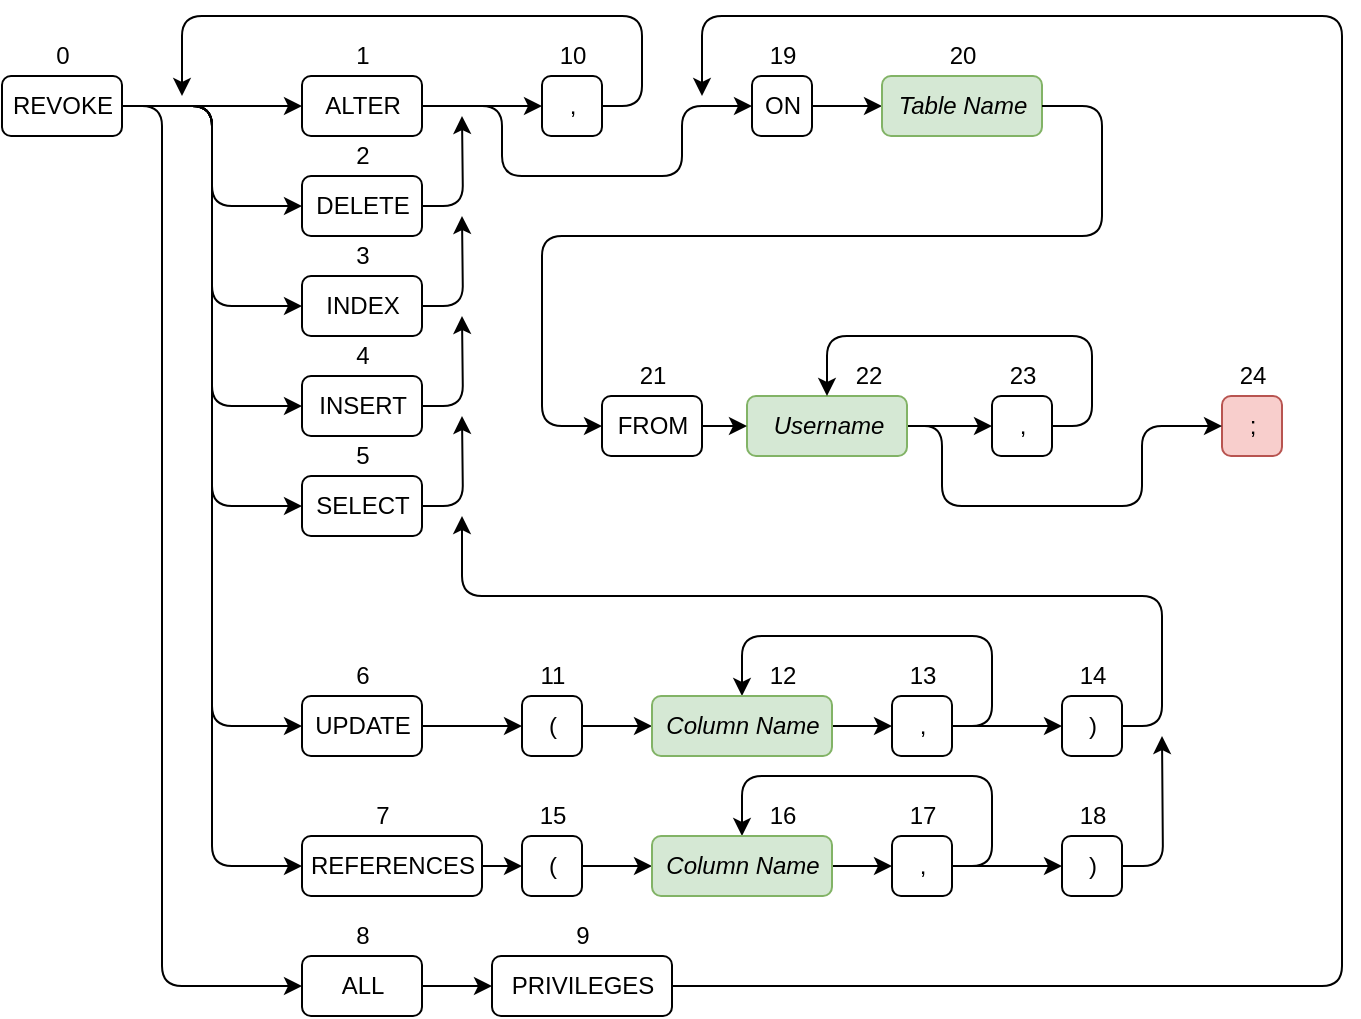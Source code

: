 <mxfile version="13.6.9" type="device"><diagram id="HH97DMklG3GvuwQJtJBX" name="Page-1"><mxGraphModel dx="1422" dy="804" grid="1" gridSize="10" guides="1" tooltips="1" connect="1" arrows="1" fold="1" page="1" pageScale="1" pageWidth="850" pageHeight="1100" math="0" shadow="0"><root><mxCell id="0"/><mxCell id="1" parent="0"/><mxCell id="w54cBLAl5rAkxmdbFsFD-27" style="edgeStyle=orthogonalEdgeStyle;orthogonalLoop=1;jettySize=auto;html=1;exitX=1;exitY=0.5;exitDx=0;exitDy=0;entryX=0;entryY=0.5;entryDx=0;entryDy=0;" parent="1" source="w54cBLAl5rAkxmdbFsFD-1" edge="1"><mxGeometry relative="1" as="geometry"><mxPoint x="180" y="95" as="targetPoint"/></mxGeometry></mxCell><mxCell id="w54cBLAl5rAkxmdbFsFD-126" style="edgeStyle=orthogonalEdgeStyle;orthogonalLoop=1;jettySize=auto;html=1;exitX=1;exitY=0.5;exitDx=0;exitDy=0;entryX=0;entryY=0.5;entryDx=0;entryDy=0;" parent="1" source="w54cBLAl5rAkxmdbFsFD-1" target="w54cBLAl5rAkxmdbFsFD-112" edge="1"><mxGeometry relative="1" as="geometry"/></mxCell><mxCell id="w54cBLAl5rAkxmdbFsFD-127" style="edgeStyle=orthogonalEdgeStyle;orthogonalLoop=1;jettySize=auto;html=1;exitX=1;exitY=0.5;exitDx=0;exitDy=0;entryX=0;entryY=0.5;entryDx=0;entryDy=0;" parent="1" source="w54cBLAl5rAkxmdbFsFD-1" target="w54cBLAl5rAkxmdbFsFD-114" edge="1"><mxGeometry relative="1" as="geometry"/></mxCell><mxCell id="w54cBLAl5rAkxmdbFsFD-128" style="edgeStyle=orthogonalEdgeStyle;orthogonalLoop=1;jettySize=auto;html=1;exitX=1;exitY=0.5;exitDx=0;exitDy=0;entryX=0;entryY=0.5;entryDx=0;entryDy=0;" parent="1" source="w54cBLAl5rAkxmdbFsFD-1" target="w54cBLAl5rAkxmdbFsFD-116" edge="1"><mxGeometry relative="1" as="geometry"/></mxCell><mxCell id="w54cBLAl5rAkxmdbFsFD-129" style="edgeStyle=orthogonalEdgeStyle;orthogonalLoop=1;jettySize=auto;html=1;exitX=1;exitY=0.5;exitDx=0;exitDy=0;entryX=0;entryY=0.5;entryDx=0;entryDy=0;" parent="1" source="w54cBLAl5rAkxmdbFsFD-1" target="w54cBLAl5rAkxmdbFsFD-118" edge="1"><mxGeometry relative="1" as="geometry"/></mxCell><mxCell id="w54cBLAl5rAkxmdbFsFD-130" style="edgeStyle=orthogonalEdgeStyle;orthogonalLoop=1;jettySize=auto;html=1;exitX=1;exitY=0.5;exitDx=0;exitDy=0;entryX=0;entryY=0.5;entryDx=0;entryDy=0;" parent="1" source="w54cBLAl5rAkxmdbFsFD-1" target="w54cBLAl5rAkxmdbFsFD-120" edge="1"><mxGeometry relative="1" as="geometry"/></mxCell><mxCell id="w54cBLAl5rAkxmdbFsFD-131" style="edgeStyle=orthogonalEdgeStyle;orthogonalLoop=1;jettySize=auto;html=1;exitX=1;exitY=0.5;exitDx=0;exitDy=0;entryX=0;entryY=0.5;entryDx=0;entryDy=0;" parent="1" source="w54cBLAl5rAkxmdbFsFD-1" target="w54cBLAl5rAkxmdbFsFD-122" edge="1"><mxGeometry relative="1" as="geometry"><Array as="points"><mxPoint x="110" y="95"/><mxPoint x="110" y="535"/></Array></mxGeometry></mxCell><mxCell id="pe3f59R0KPCphESlrHph-3" style="edgeStyle=orthogonalEdgeStyle;orthogonalLoop=1;jettySize=auto;html=1;exitX=1;exitY=0.5;exitDx=0;exitDy=0;entryX=0;entryY=0.5;entryDx=0;entryDy=0;" parent="1" source="w54cBLAl5rAkxmdbFsFD-1" target="pe3f59R0KPCphESlrHph-1" edge="1"><mxGeometry relative="1" as="geometry"/></mxCell><mxCell id="w54cBLAl5rAkxmdbFsFD-1" value="REVOKE" style="html=1;rounded=1;" parent="1" vertex="1"><mxGeometry x="30" y="80" width="60" height="30" as="geometry"/></mxCell><mxCell id="w54cBLAl5rAkxmdbFsFD-2" value="0" style="text;html=1;align=center;verticalAlign=middle;resizable=0;points=[];autosize=1;rounded=1;" parent="1" vertex="1"><mxGeometry x="50" y="60" width="20" height="20" as="geometry"/></mxCell><mxCell id="w54cBLAl5rAkxmdbFsFD-29" style="edgeStyle=orthogonalEdgeStyle;orthogonalLoop=1;jettySize=auto;html=1;exitX=1;exitY=0.5;exitDx=0;exitDy=0;entryX=0;entryY=0.5;entryDx=0;entryDy=0;" parent="1" source="w54cBLAl5rAkxmdbFsFD-110" target="w54cBLAl5rAkxmdbFsFD-45" edge="1"><mxGeometry relative="1" as="geometry"><mxPoint x="260" y="95" as="sourcePoint"/><mxPoint x="290" y="95" as="targetPoint"/></mxGeometry></mxCell><mxCell id="w54cBLAl5rAkxmdbFsFD-44" style="edgeStyle=orthogonalEdgeStyle;orthogonalLoop=1;jettySize=auto;html=1;exitX=1;exitY=0.5;exitDx=0;exitDy=0;" parent="1" source="w54cBLAl5rAkxmdbFsFD-45" edge="1"><mxGeometry relative="1" as="geometry"><mxPoint x="120" y="90" as="targetPoint"/><Array as="points"><mxPoint x="350" y="95"/><mxPoint x="350" y="50"/><mxPoint x="120" y="50"/></Array></mxGeometry></mxCell><mxCell id="w54cBLAl5rAkxmdbFsFD-45" value="," style="html=1;rounded=1;" parent="1" vertex="1"><mxGeometry x="300" y="80" width="30" height="30" as="geometry"/></mxCell><mxCell id="w54cBLAl5rAkxmdbFsFD-46" value="10" style="text;html=1;align=center;verticalAlign=middle;resizable=0;points=[];autosize=1;rounded=1;" parent="1" vertex="1"><mxGeometry x="300" y="60" width="30" height="20" as="geometry"/></mxCell><mxCell id="w54cBLAl5rAkxmdbFsFD-53" value=";" style="html=1;fillColor=#f8cecc;strokeColor=#b85450;rounded=1;" parent="1" vertex="1"><mxGeometry x="640" y="240" width="30" height="30" as="geometry"/></mxCell><mxCell id="w54cBLAl5rAkxmdbFsFD-54" value="24" style="text;html=1;align=center;verticalAlign=middle;resizable=0;points=[];autosize=1;rounded=1;" parent="1" vertex="1"><mxGeometry x="640" y="220" width="30" height="20" as="geometry"/></mxCell><mxCell id="w54cBLAl5rAkxmdbFsFD-76" style="edgeStyle=orthogonalEdgeStyle;orthogonalLoop=1;jettySize=auto;html=1;exitX=1;exitY=0.5;exitDx=0;exitDy=0;entryX=0;entryY=0.5;entryDx=0;entryDy=0;" parent="1" source="w54cBLAl5rAkxmdbFsFD-62" target="w54cBLAl5rAkxmdbFsFD-74" edge="1"><mxGeometry relative="1" as="geometry"><mxPoint x="555" y="95" as="targetPoint"/></mxGeometry></mxCell><mxCell id="w54cBLAl5rAkxmdbFsFD-62" value="ON" style="html=1;rounded=1;" parent="1" vertex="1"><mxGeometry x="405" y="80" width="30" height="30" as="geometry"/></mxCell><mxCell id="w54cBLAl5rAkxmdbFsFD-63" value="19" style="text;html=1;align=center;verticalAlign=middle;resizable=0;points=[];autosize=1;rounded=1;" parent="1" vertex="1"><mxGeometry x="405" y="60" width="30" height="20" as="geometry"/></mxCell><mxCell id="w54cBLAl5rAkxmdbFsFD-74" value="&lt;i&gt;Table Name&lt;/i&gt;" style="html=1;fillColor=#d5e8d4;strokeColor=#82b366;rounded=1;" parent="1" vertex="1"><mxGeometry x="470" y="80" width="80" height="30" as="geometry"/></mxCell><mxCell id="w54cBLAl5rAkxmdbFsFD-75" value="20" style="text;html=1;align=center;verticalAlign=middle;resizable=0;points=[];autosize=1;rounded=1;" parent="1" vertex="1"><mxGeometry x="495" y="60" width="30" height="20" as="geometry"/></mxCell><mxCell id="w54cBLAl5rAkxmdbFsFD-93" style="edgeStyle=orthogonalEdgeStyle;orthogonalLoop=1;jettySize=auto;html=1;exitX=1;exitY=0.5;exitDx=0;exitDy=0;entryX=0;entryY=0.5;entryDx=0;entryDy=0;" parent="1" source="w54cBLAl5rAkxmdbFsFD-74" target="w54cBLAl5rAkxmdbFsFD-170" edge="1"><mxGeometry relative="1" as="geometry"><mxPoint x="630" y="95" as="sourcePoint"/><mxPoint x="690" y="95" as="targetPoint"/><Array as="points"><mxPoint x="580" y="95"/><mxPoint x="580" y="160"/><mxPoint x="300" y="160"/><mxPoint x="300" y="255"/></Array></mxGeometry></mxCell><mxCell id="w54cBLAl5rAkxmdbFsFD-187" style="edgeStyle=orthogonalEdgeStyle;orthogonalLoop=1;jettySize=auto;html=1;exitX=1;exitY=0.5;exitDx=0;exitDy=0;entryX=0;entryY=0.5;entryDx=0;entryDy=0;" parent="1" source="w54cBLAl5rAkxmdbFsFD-110" target="w54cBLAl5rAkxmdbFsFD-62" edge="1"><mxGeometry relative="1" as="geometry"><Array as="points"><mxPoint x="280" y="95"/><mxPoint x="280" y="130"/><mxPoint x="370" y="130"/><mxPoint x="370" y="95"/></Array></mxGeometry></mxCell><mxCell id="w54cBLAl5rAkxmdbFsFD-110" value="ALTER" style="html=1;rounded=1;" parent="1" vertex="1"><mxGeometry x="180" y="80" width="60" height="30" as="geometry"/></mxCell><mxCell id="w54cBLAl5rAkxmdbFsFD-111" value="1" style="text;html=1;align=center;verticalAlign=middle;resizable=0;points=[];autosize=1;rounded=1;" parent="1" vertex="1"><mxGeometry x="200" y="60" width="20" height="20" as="geometry"/></mxCell><mxCell id="MTPqEMZYFRVsI5mLDNGk-6" style="edgeStyle=orthogonalEdgeStyle;rounded=1;orthogonalLoop=1;jettySize=auto;html=1;exitX=1;exitY=0.5;exitDx=0;exitDy=0;" edge="1" parent="1" source="w54cBLAl5rAkxmdbFsFD-112"><mxGeometry relative="1" as="geometry"><mxPoint x="260" y="100" as="targetPoint"/></mxGeometry></mxCell><mxCell id="w54cBLAl5rAkxmdbFsFD-112" value="DELETE" style="html=1;rounded=1;" parent="1" vertex="1"><mxGeometry x="180" y="130" width="60" height="30" as="geometry"/></mxCell><mxCell id="w54cBLAl5rAkxmdbFsFD-113" value="2" style="text;html=1;align=center;verticalAlign=middle;resizable=0;points=[];autosize=1;rounded=1;" parent="1" vertex="1"><mxGeometry x="200" y="110" width="20" height="20" as="geometry"/></mxCell><mxCell id="MTPqEMZYFRVsI5mLDNGk-5" style="edgeStyle=orthogonalEdgeStyle;rounded=1;orthogonalLoop=1;jettySize=auto;html=1;exitX=1;exitY=0.5;exitDx=0;exitDy=0;" edge="1" parent="1" source="w54cBLAl5rAkxmdbFsFD-114"><mxGeometry relative="1" as="geometry"><mxPoint x="260" y="150" as="targetPoint"/></mxGeometry></mxCell><mxCell id="w54cBLAl5rAkxmdbFsFD-114" value="INDEX" style="html=1;rounded=1;" parent="1" vertex="1"><mxGeometry x="180" y="180" width="60" height="30" as="geometry"/></mxCell><mxCell id="w54cBLAl5rAkxmdbFsFD-115" value="3" style="text;html=1;align=center;verticalAlign=middle;resizable=0;points=[];autosize=1;rounded=1;" parent="1" vertex="1"><mxGeometry x="200" y="160" width="20" height="20" as="geometry"/></mxCell><mxCell id="MTPqEMZYFRVsI5mLDNGk-4" style="edgeStyle=orthogonalEdgeStyle;rounded=1;orthogonalLoop=1;jettySize=auto;html=1;exitX=1;exitY=0.5;exitDx=0;exitDy=0;" edge="1" parent="1" source="w54cBLAl5rAkxmdbFsFD-116"><mxGeometry relative="1" as="geometry"><mxPoint x="260" y="200" as="targetPoint"/></mxGeometry></mxCell><mxCell id="w54cBLAl5rAkxmdbFsFD-116" value="INSERT" style="html=1;rounded=1;" parent="1" vertex="1"><mxGeometry x="180" y="230" width="60" height="30" as="geometry"/></mxCell><mxCell id="w54cBLAl5rAkxmdbFsFD-117" value="4" style="text;html=1;align=center;verticalAlign=middle;resizable=0;points=[];autosize=1;rounded=1;" parent="1" vertex="1"><mxGeometry x="200" y="210" width="20" height="20" as="geometry"/></mxCell><mxCell id="w54cBLAl5rAkxmdbFsFD-154" style="edgeStyle=orthogonalEdgeStyle;orthogonalLoop=1;jettySize=auto;html=1;exitX=1;exitY=0.5;exitDx=0;exitDy=0;entryX=0;entryY=0.5;entryDx=0;entryDy=0;" parent="1" source="w54cBLAl5rAkxmdbFsFD-118" target="w54cBLAl5rAkxmdbFsFD-136" edge="1"><mxGeometry relative="1" as="geometry"/></mxCell><mxCell id="w54cBLAl5rAkxmdbFsFD-118" value="UPDATE" style="html=1;rounded=1;" parent="1" vertex="1"><mxGeometry x="180" y="390" width="60" height="30" as="geometry"/></mxCell><mxCell id="w54cBLAl5rAkxmdbFsFD-119" value="6" style="text;html=1;align=center;verticalAlign=middle;resizable=0;points=[];autosize=1;rounded=1;" parent="1" vertex="1"><mxGeometry x="200" y="370" width="20" height="20" as="geometry"/></mxCell><mxCell id="w54cBLAl5rAkxmdbFsFD-155" style="edgeStyle=orthogonalEdgeStyle;orthogonalLoop=1;jettySize=auto;html=1;exitX=1;exitY=0.5;exitDx=0;exitDy=0;entryX=0;entryY=0.5;entryDx=0;entryDy=0;" parent="1" source="w54cBLAl5rAkxmdbFsFD-120" target="w54cBLAl5rAkxmdbFsFD-134" edge="1"><mxGeometry relative="1" as="geometry"/></mxCell><mxCell id="w54cBLAl5rAkxmdbFsFD-120" value="REFERENCES" style="html=1;rounded=1;" parent="1" vertex="1"><mxGeometry x="180" y="460" width="90" height="30" as="geometry"/></mxCell><mxCell id="w54cBLAl5rAkxmdbFsFD-121" value="7" style="text;html=1;align=center;verticalAlign=middle;resizable=0;points=[];autosize=1;rounded=1;" parent="1" vertex="1"><mxGeometry x="210" y="440" width="20" height="20" as="geometry"/></mxCell><mxCell id="w54cBLAl5rAkxmdbFsFD-132" style="edgeStyle=orthogonalEdgeStyle;orthogonalLoop=1;jettySize=auto;html=1;exitX=1;exitY=0.5;exitDx=0;exitDy=0;entryX=0;entryY=0.5;entryDx=0;entryDy=0;" parent="1" source="w54cBLAl5rAkxmdbFsFD-122" target="w54cBLAl5rAkxmdbFsFD-124" edge="1"><mxGeometry relative="1" as="geometry"/></mxCell><mxCell id="w54cBLAl5rAkxmdbFsFD-122" value="ALL" style="html=1;rounded=1;" parent="1" vertex="1"><mxGeometry x="180" y="520" width="60" height="30" as="geometry"/></mxCell><mxCell id="w54cBLAl5rAkxmdbFsFD-123" value="8" style="text;html=1;align=center;verticalAlign=middle;resizable=0;points=[];autosize=1;rounded=1;" parent="1" vertex="1"><mxGeometry x="200" y="500" width="20" height="20" as="geometry"/></mxCell><mxCell id="w54cBLAl5rAkxmdbFsFD-133" style="edgeStyle=orthogonalEdgeStyle;orthogonalLoop=1;jettySize=auto;html=1;exitX=1;exitY=0.5;exitDx=0;exitDy=0;" parent="1" source="w54cBLAl5rAkxmdbFsFD-124" edge="1"><mxGeometry relative="1" as="geometry"><mxPoint x="380" y="90" as="targetPoint"/><Array as="points"><mxPoint x="700" y="535"/><mxPoint x="700" y="50"/><mxPoint x="380" y="50"/></Array></mxGeometry></mxCell><mxCell id="w54cBLAl5rAkxmdbFsFD-124" value="PRIVILEGES" style="html=1;rounded=1;" parent="1" vertex="1"><mxGeometry x="275" y="520" width="90" height="30" as="geometry"/></mxCell><mxCell id="w54cBLAl5rAkxmdbFsFD-125" value="9" style="text;html=1;align=center;verticalAlign=middle;resizable=0;points=[];autosize=1;rounded=1;" parent="1" vertex="1"><mxGeometry x="310" y="500" width="20" height="20" as="geometry"/></mxCell><mxCell id="w54cBLAl5rAkxmdbFsFD-153" style="edgeStyle=orthogonalEdgeStyle;orthogonalLoop=1;jettySize=auto;html=1;exitX=1;exitY=0.5;exitDx=0;exitDy=0;entryX=0;entryY=0.5;entryDx=0;entryDy=0;" parent="1" source="w54cBLAl5rAkxmdbFsFD-134" target="w54cBLAl5rAkxmdbFsFD-150" edge="1"><mxGeometry relative="1" as="geometry"/></mxCell><mxCell id="w54cBLAl5rAkxmdbFsFD-134" value="(" style="html=1;rounded=1;" parent="1" vertex="1"><mxGeometry x="290" y="460" width="30" height="30" as="geometry"/></mxCell><mxCell id="w54cBLAl5rAkxmdbFsFD-135" value="15" style="text;html=1;align=center;verticalAlign=middle;resizable=0;points=[];autosize=1;rounded=1;" parent="1" vertex="1"><mxGeometry x="290" y="440" width="30" height="20" as="geometry"/></mxCell><mxCell id="w54cBLAl5rAkxmdbFsFD-152" style="edgeStyle=orthogonalEdgeStyle;orthogonalLoop=1;jettySize=auto;html=1;exitX=1;exitY=0.5;exitDx=0;exitDy=0;entryX=0;entryY=0.5;entryDx=0;entryDy=0;" parent="1" source="w54cBLAl5rAkxmdbFsFD-136" target="w54cBLAl5rAkxmdbFsFD-146" edge="1"><mxGeometry relative="1" as="geometry"/></mxCell><mxCell id="w54cBLAl5rAkxmdbFsFD-136" value="(" style="html=1;rounded=1;" parent="1" vertex="1"><mxGeometry x="290" y="390" width="30" height="30" as="geometry"/></mxCell><mxCell id="w54cBLAl5rAkxmdbFsFD-137" value="11" style="text;html=1;align=center;verticalAlign=middle;resizable=0;points=[];autosize=1;rounded=1;" parent="1" vertex="1"><mxGeometry x="290" y="370" width="30" height="20" as="geometry"/></mxCell><mxCell id="w54cBLAl5rAkxmdbFsFD-161" style="edgeStyle=orthogonalEdgeStyle;orthogonalLoop=1;jettySize=auto;html=1;exitX=1;exitY=0.5;exitDx=0;exitDy=0;entryX=0.5;entryY=0;entryDx=0;entryDy=0;" parent="1" source="w54cBLAl5rAkxmdbFsFD-138" target="w54cBLAl5rAkxmdbFsFD-150" edge="1"><mxGeometry relative="1" as="geometry"><Array as="points"><mxPoint x="525" y="475"/><mxPoint x="525" y="430"/><mxPoint x="400" y="430"/></Array></mxGeometry></mxCell><mxCell id="w54cBLAl5rAkxmdbFsFD-167" style="edgeStyle=orthogonalEdgeStyle;orthogonalLoop=1;jettySize=auto;html=1;exitX=1;exitY=0.5;exitDx=0;exitDy=0;" parent="1" source="w54cBLAl5rAkxmdbFsFD-138" target="w54cBLAl5rAkxmdbFsFD-164" edge="1"><mxGeometry relative="1" as="geometry"/></mxCell><mxCell id="w54cBLAl5rAkxmdbFsFD-138" value="," style="html=1;rounded=1;" parent="1" vertex="1"><mxGeometry x="475" y="460" width="30" height="30" as="geometry"/></mxCell><mxCell id="w54cBLAl5rAkxmdbFsFD-139" value="17" style="text;html=1;align=center;verticalAlign=middle;resizable=0;points=[];autosize=1;rounded=1;" parent="1" vertex="1"><mxGeometry x="475" y="440" width="30" height="20" as="geometry"/></mxCell><mxCell id="w54cBLAl5rAkxmdbFsFD-158" style="edgeStyle=orthogonalEdgeStyle;orthogonalLoop=1;jettySize=auto;html=1;exitX=1;exitY=0.5;exitDx=0;exitDy=0;entryX=0.5;entryY=0;entryDx=0;entryDy=0;" parent="1" source="w54cBLAl5rAkxmdbFsFD-142" target="w54cBLAl5rAkxmdbFsFD-146" edge="1"><mxGeometry relative="1" as="geometry"><mxPoint x="375" y="340" as="targetPoint"/><Array as="points"><mxPoint x="525" y="405"/><mxPoint x="525" y="360"/><mxPoint x="400" y="360"/></Array></mxGeometry></mxCell><mxCell id="w54cBLAl5rAkxmdbFsFD-166" style="edgeStyle=orthogonalEdgeStyle;orthogonalLoop=1;jettySize=auto;html=1;exitX=1;exitY=0.5;exitDx=0;exitDy=0;" parent="1" source="w54cBLAl5rAkxmdbFsFD-142" target="w54cBLAl5rAkxmdbFsFD-162" edge="1"><mxGeometry relative="1" as="geometry"/></mxCell><mxCell id="w54cBLAl5rAkxmdbFsFD-142" value="," style="html=1;rounded=1;" parent="1" vertex="1"><mxGeometry x="475" y="390" width="30" height="30" as="geometry"/></mxCell><mxCell id="w54cBLAl5rAkxmdbFsFD-143" value="13" style="text;html=1;align=center;verticalAlign=middle;resizable=0;points=[];autosize=1;rounded=1;" parent="1" vertex="1"><mxGeometry x="475" y="370" width="30" height="20" as="geometry"/></mxCell><mxCell id="w54cBLAl5rAkxmdbFsFD-156" style="edgeStyle=orthogonalEdgeStyle;orthogonalLoop=1;jettySize=auto;html=1;exitX=1;exitY=0.5;exitDx=0;exitDy=0;entryX=0;entryY=0.5;entryDx=0;entryDy=0;" parent="1" source="w54cBLAl5rAkxmdbFsFD-146" target="w54cBLAl5rAkxmdbFsFD-142" edge="1"><mxGeometry relative="1" as="geometry"/></mxCell><mxCell id="w54cBLAl5rAkxmdbFsFD-146" value="&lt;i&gt;Column Name&lt;/i&gt;" style="html=1;fillColor=#d5e8d4;strokeColor=#82b366;rounded=1;" parent="1" vertex="1"><mxGeometry x="355" y="390" width="90" height="30" as="geometry"/></mxCell><mxCell id="w54cBLAl5rAkxmdbFsFD-147" value="12" style="text;html=1;align=center;verticalAlign=middle;resizable=0;points=[];autosize=1;rounded=1;" parent="1" vertex="1"><mxGeometry x="405" y="370" width="30" height="20" as="geometry"/></mxCell><mxCell id="w54cBLAl5rAkxmdbFsFD-157" style="edgeStyle=orthogonalEdgeStyle;orthogonalLoop=1;jettySize=auto;html=1;exitX=1;exitY=0.5;exitDx=0;exitDy=0;entryX=0;entryY=0.5;entryDx=0;entryDy=0;" parent="1" source="w54cBLAl5rAkxmdbFsFD-150" target="w54cBLAl5rAkxmdbFsFD-138" edge="1"><mxGeometry relative="1" as="geometry"/></mxCell><mxCell id="w54cBLAl5rAkxmdbFsFD-150" value="&lt;i&gt;Column Name&lt;/i&gt;" style="html=1;fillColor=#d5e8d4;strokeColor=#82b366;rounded=1;" parent="1" vertex="1"><mxGeometry x="355" y="460" width="90" height="30" as="geometry"/></mxCell><mxCell id="w54cBLAl5rAkxmdbFsFD-151" value="16" style="text;html=1;align=center;verticalAlign=middle;resizable=0;points=[];autosize=1;rounded=1;" parent="1" vertex="1"><mxGeometry x="405" y="440" width="30" height="20" as="geometry"/></mxCell><mxCell id="MTPqEMZYFRVsI5mLDNGk-2" style="edgeStyle=orthogonalEdgeStyle;rounded=1;orthogonalLoop=1;jettySize=auto;html=1;exitX=1;exitY=0.5;exitDx=0;exitDy=0;" edge="1" parent="1" source="w54cBLAl5rAkxmdbFsFD-162"><mxGeometry relative="1" as="geometry"><mxPoint x="260" y="300" as="targetPoint"/><Array as="points"><mxPoint x="610" y="405"/><mxPoint x="610" y="340"/><mxPoint x="260" y="340"/></Array></mxGeometry></mxCell><mxCell id="w54cBLAl5rAkxmdbFsFD-162" value=")" style="html=1;rounded=1;" parent="1" vertex="1"><mxGeometry x="560" y="390" width="30" height="30" as="geometry"/></mxCell><mxCell id="w54cBLAl5rAkxmdbFsFD-163" value="14" style="text;html=1;align=center;verticalAlign=middle;resizable=0;points=[];autosize=1;rounded=1;" parent="1" vertex="1"><mxGeometry x="560" y="370" width="30" height="20" as="geometry"/></mxCell><mxCell id="MTPqEMZYFRVsI5mLDNGk-1" style="edgeStyle=orthogonalEdgeStyle;rounded=1;orthogonalLoop=1;jettySize=auto;html=1;exitX=1;exitY=0.5;exitDx=0;exitDy=0;" edge="1" parent="1" source="w54cBLAl5rAkxmdbFsFD-164"><mxGeometry relative="1" as="geometry"><mxPoint x="610" y="410" as="targetPoint"/></mxGeometry></mxCell><mxCell id="w54cBLAl5rAkxmdbFsFD-164" value=")" style="html=1;rounded=1;" parent="1" vertex="1"><mxGeometry x="560" y="460" width="30" height="30" as="geometry"/></mxCell><mxCell id="w54cBLAl5rAkxmdbFsFD-165" value="18" style="text;html=1;align=center;verticalAlign=middle;resizable=0;points=[];autosize=1;rounded=1;" parent="1" vertex="1"><mxGeometry x="560" y="440" width="30" height="20" as="geometry"/></mxCell><mxCell id="w54cBLAl5rAkxmdbFsFD-183" style="edgeStyle=orthogonalEdgeStyle;orthogonalLoop=1;jettySize=auto;html=1;exitX=1;exitY=0.5;exitDx=0;exitDy=0;entryX=0;entryY=0.5;entryDx=0;entryDy=0;" parent="1" source="w54cBLAl5rAkxmdbFsFD-168" target="w54cBLAl5rAkxmdbFsFD-172" edge="1"><mxGeometry relative="1" as="geometry"/></mxCell><mxCell id="w54cBLAl5rAkxmdbFsFD-189" style="edgeStyle=orthogonalEdgeStyle;orthogonalLoop=1;jettySize=auto;html=1;exitX=1;exitY=0.5;exitDx=0;exitDy=0;entryX=0;entryY=0.5;entryDx=0;entryDy=0;" parent="1" source="w54cBLAl5rAkxmdbFsFD-168" target="w54cBLAl5rAkxmdbFsFD-53" edge="1"><mxGeometry relative="1" as="geometry"><Array as="points"><mxPoint x="500" y="255"/><mxPoint x="500" y="295"/><mxPoint x="600" y="295"/><mxPoint x="600" y="255"/></Array></mxGeometry></mxCell><mxCell id="w54cBLAl5rAkxmdbFsFD-168" value="&lt;i&gt;Username&lt;/i&gt;" style="html=1;fillColor=#d5e8d4;strokeColor=#82b366;rounded=1;" parent="1" vertex="1"><mxGeometry x="402.5" y="240" width="80" height="30" as="geometry"/></mxCell><mxCell id="w54cBLAl5rAkxmdbFsFD-169" value="22" style="text;html=1;align=center;verticalAlign=middle;resizable=0;points=[];autosize=1;rounded=1;" parent="1" vertex="1"><mxGeometry x="447.5" y="220" width="30" height="20" as="geometry"/></mxCell><mxCell id="w54cBLAl5rAkxmdbFsFD-184" style="edgeStyle=orthogonalEdgeStyle;orthogonalLoop=1;jettySize=auto;html=1;exitX=1;exitY=0.5;exitDx=0;exitDy=0;entryX=0;entryY=0.5;entryDx=0;entryDy=0;" parent="1" source="w54cBLAl5rAkxmdbFsFD-170" target="w54cBLAl5rAkxmdbFsFD-168" edge="1"><mxGeometry relative="1" as="geometry"/></mxCell><mxCell id="w54cBLAl5rAkxmdbFsFD-170" value="FROM" style="html=1;rounded=1;" parent="1" vertex="1"><mxGeometry x="330" y="240" width="50" height="30" as="geometry"/></mxCell><mxCell id="w54cBLAl5rAkxmdbFsFD-171" value="21" style="text;html=1;align=center;verticalAlign=middle;resizable=0;points=[];autosize=1;rounded=1;" parent="1" vertex="1"><mxGeometry x="340" y="220" width="30" height="20" as="geometry"/></mxCell><mxCell id="w54cBLAl5rAkxmdbFsFD-186" style="edgeStyle=orthogonalEdgeStyle;orthogonalLoop=1;jettySize=auto;html=1;exitX=1;exitY=0.5;exitDx=0;exitDy=0;entryX=0.5;entryY=0;entryDx=0;entryDy=0;" parent="1" source="w54cBLAl5rAkxmdbFsFD-172" target="w54cBLAl5rAkxmdbFsFD-168" edge="1"><mxGeometry relative="1" as="geometry"><Array as="points"><mxPoint x="575" y="255"/><mxPoint x="575" y="210"/><mxPoint x="443" y="210"/></Array></mxGeometry></mxCell><mxCell id="w54cBLAl5rAkxmdbFsFD-172" value="," style="html=1;rounded=1;" parent="1" vertex="1"><mxGeometry x="525" y="240" width="30" height="30" as="geometry"/></mxCell><mxCell id="w54cBLAl5rAkxmdbFsFD-173" value="23" style="text;html=1;align=center;verticalAlign=middle;resizable=0;points=[];autosize=1;rounded=1;" parent="1" vertex="1"><mxGeometry x="525" y="220" width="30" height="20" as="geometry"/></mxCell><mxCell id="MTPqEMZYFRVsI5mLDNGk-3" style="edgeStyle=orthogonalEdgeStyle;rounded=1;orthogonalLoop=1;jettySize=auto;html=1;exitX=1;exitY=0.5;exitDx=0;exitDy=0;" edge="1" parent="1" source="pe3f59R0KPCphESlrHph-1"><mxGeometry relative="1" as="geometry"><mxPoint x="260" y="250" as="targetPoint"/></mxGeometry></mxCell><mxCell id="pe3f59R0KPCphESlrHph-1" value="SELECT" style="html=1;rounded=1;" parent="1" vertex="1"><mxGeometry x="180" y="280" width="60" height="30" as="geometry"/></mxCell><mxCell id="pe3f59R0KPCphESlrHph-2" value="5" style="text;html=1;align=center;verticalAlign=middle;resizable=0;points=[];autosize=1;rounded=1;" parent="1" vertex="1"><mxGeometry x="200" y="260" width="20" height="20" as="geometry"/></mxCell></root></mxGraphModel></diagram></mxfile>